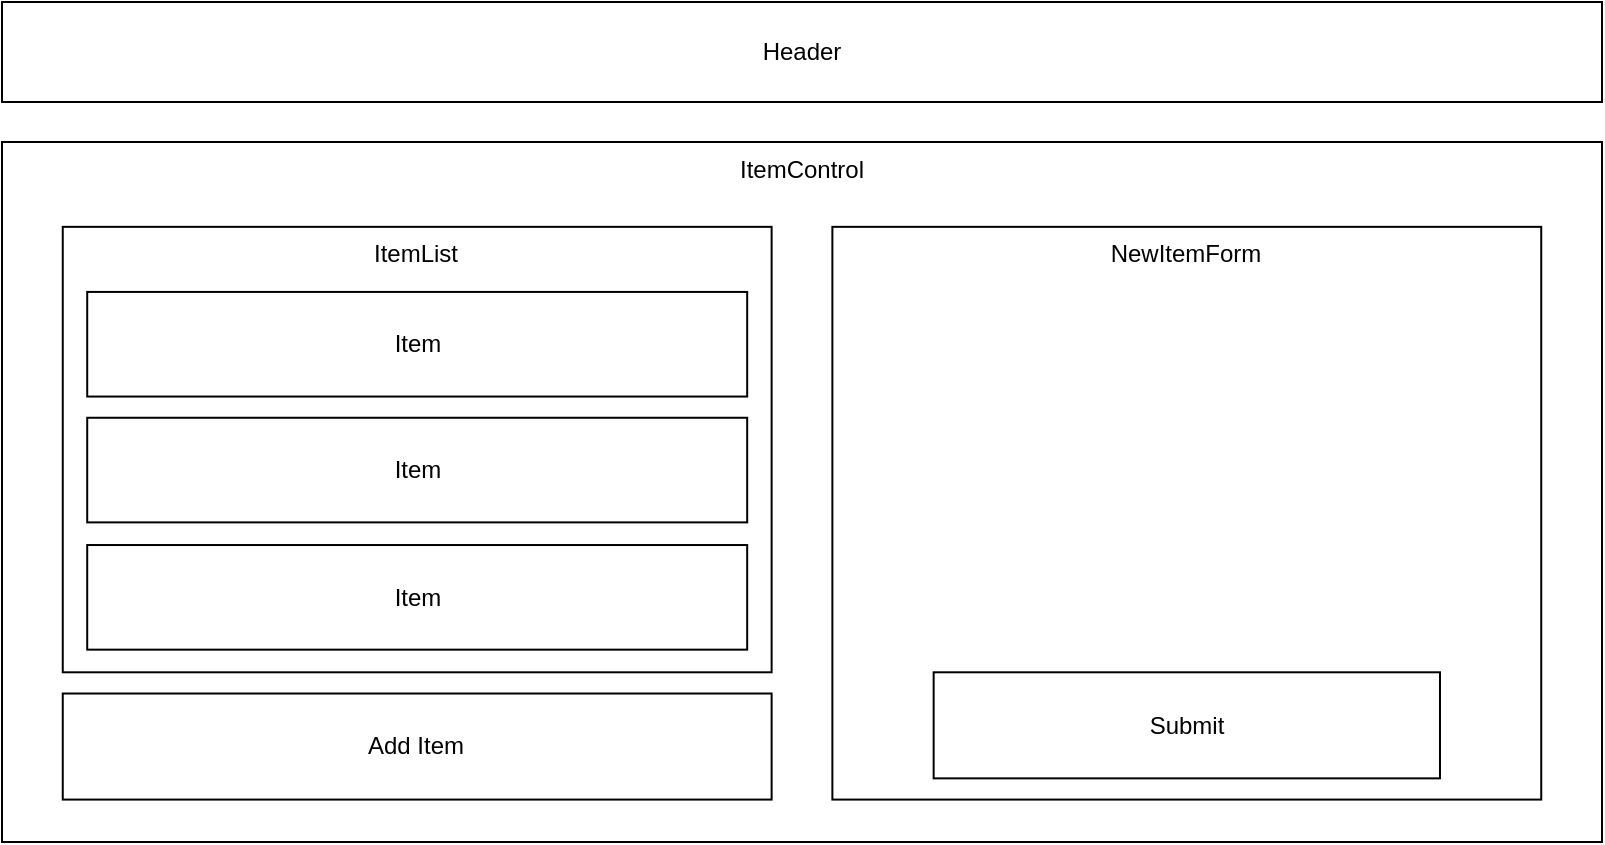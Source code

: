 <mxfile>
    <diagram id="C9pMarFbB6TXwQX7p874" name="Page-1">
        <mxGraphModel dx="790" dy="439" grid="1" gridSize="10" guides="1" tooltips="1" connect="1" arrows="1" fold="1" page="1" pageScale="1" pageWidth="850" pageHeight="1100" math="0" shadow="0">
            <root>
                <mxCell id="0"/>
                <mxCell id="1" parent="0"/>
                <mxCell id="2" value="Header" style="rounded=0;whiteSpace=wrap;html=1;" vertex="1" parent="1">
                    <mxGeometry x="25" y="20" width="800" height="50" as="geometry"/>
                </mxCell>
                <mxCell id="18" value="" style="group" vertex="1" connectable="0" parent="1">
                    <mxGeometry x="25" y="90" width="800" height="350" as="geometry"/>
                </mxCell>
                <mxCell id="3" value="ItemControl" style="rounded=0;whiteSpace=wrap;html=1;labelPosition=center;verticalLabelPosition=middle;align=center;verticalAlign=top;movable=1;resizable=1;rotatable=1;deletable=1;editable=1;connectable=1;" vertex="1" parent="18">
                    <mxGeometry width="800" height="350" as="geometry"/>
                </mxCell>
                <mxCell id="5" value="NewItemForm" style="rounded=0;whiteSpace=wrap;html=1;verticalAlign=top;movable=1;resizable=1;rotatable=1;deletable=1;editable=1;connectable=1;" vertex="1" parent="18">
                    <mxGeometry x="415.19" y="42.424" width="354.43" height="286.364" as="geometry"/>
                </mxCell>
                <mxCell id="13" value="" style="group" vertex="1" connectable="0" parent="18">
                    <mxGeometry x="30.38" y="42.424" width="354.43" height="286.364" as="geometry"/>
                </mxCell>
                <mxCell id="4" value="ItemList" style="rounded=0;whiteSpace=wrap;html=1;verticalAlign=top;" vertex="1" parent="13">
                    <mxGeometry width="354.43" height="222.727" as="geometry"/>
                </mxCell>
                <mxCell id="6" value="Item" style="rounded=0;whiteSpace=wrap;html=1;" vertex="1" parent="13">
                    <mxGeometry x="12.223" y="32.539" width="329.985" height="52.309" as="geometry"/>
                </mxCell>
                <mxCell id="14" value="Item" style="rounded=0;whiteSpace=wrap;html=1;" vertex="1" parent="13">
                    <mxGeometry x="12.223" y="95.455" width="329.985" height="52.309" as="geometry"/>
                </mxCell>
                <mxCell id="15" value="Item" style="rounded=0;whiteSpace=wrap;html=1;" vertex="1" parent="13">
                    <mxGeometry x="12.223" y="159.091" width="329.985" height="52.309" as="geometry"/>
                </mxCell>
                <mxCell id="16" value="Add Item" style="rounded=0;whiteSpace=wrap;html=1;" vertex="1" parent="18">
                    <mxGeometry x="30.38" y="275.758" width="354.43" height="53.03" as="geometry"/>
                </mxCell>
                <mxCell id="17" value="Submit" style="rounded=0;whiteSpace=wrap;html=1;" vertex="1" parent="18">
                    <mxGeometry x="465.823" y="265.152" width="253.165" height="53.03" as="geometry"/>
                </mxCell>
            </root>
        </mxGraphModel>
    </diagram>
</mxfile>